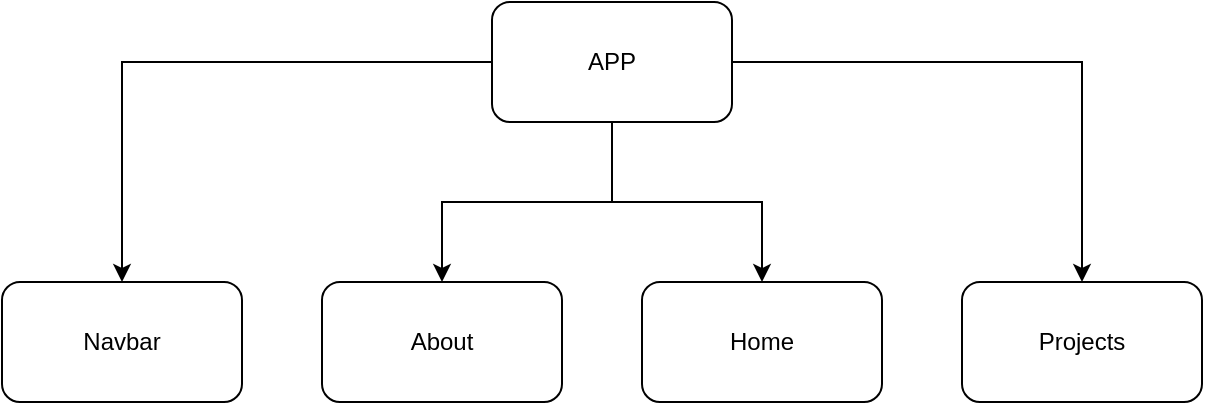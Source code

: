 <mxfile version="13.6.2" type="device"><diagram id="q3ZrClNozmXuRuNMPE-i" name="Page-1"><mxGraphModel dx="1038" dy="585" grid="1" gridSize="10" guides="1" tooltips="1" connect="1" arrows="1" fold="1" page="1" pageScale="1" pageWidth="850" pageHeight="1100" math="0" shadow="0"><root><mxCell id="0"/><mxCell id="1" parent="0"/><mxCell id="fRUXEWFF90dT_IX7Q5bf-3" value="" style="edgeStyle=orthogonalEdgeStyle;rounded=0;orthogonalLoop=1;jettySize=auto;html=1;" edge="1" parent="1" source="fRUXEWFF90dT_IX7Q5bf-1" target="fRUXEWFF90dT_IX7Q5bf-2"><mxGeometry relative="1" as="geometry"/></mxCell><mxCell id="fRUXEWFF90dT_IX7Q5bf-5" value="" style="edgeStyle=orthogonalEdgeStyle;rounded=0;orthogonalLoop=1;jettySize=auto;html=1;" edge="1" parent="1" source="fRUXEWFF90dT_IX7Q5bf-1" target="fRUXEWFF90dT_IX7Q5bf-4"><mxGeometry relative="1" as="geometry"/></mxCell><mxCell id="fRUXEWFF90dT_IX7Q5bf-7" value="" style="edgeStyle=orthogonalEdgeStyle;rounded=0;orthogonalLoop=1;jettySize=auto;html=1;" edge="1" parent="1" source="fRUXEWFF90dT_IX7Q5bf-1" target="fRUXEWFF90dT_IX7Q5bf-6"><mxGeometry relative="1" as="geometry"/></mxCell><mxCell id="fRUXEWFF90dT_IX7Q5bf-8" value="" style="edgeStyle=orthogonalEdgeStyle;rounded=0;orthogonalLoop=1;jettySize=auto;html=1;" edge="1" parent="1" source="fRUXEWFF90dT_IX7Q5bf-1" target="fRUXEWFF90dT_IX7Q5bf-9"><mxGeometry relative="1" as="geometry"/></mxCell><mxCell id="fRUXEWFF90dT_IX7Q5bf-1" value="APP" style="rounded=1;whiteSpace=wrap;html=1;" vertex="1" parent="1"><mxGeometry x="365" y="40" width="120" height="60" as="geometry"/></mxCell><mxCell id="fRUXEWFF90dT_IX7Q5bf-2" value="Navbar" style="whiteSpace=wrap;html=1;rounded=1;" vertex="1" parent="1"><mxGeometry x="120" y="180" width="120" height="60" as="geometry"/></mxCell><mxCell id="fRUXEWFF90dT_IX7Q5bf-4" value="Home" style="whiteSpace=wrap;html=1;rounded=1;" vertex="1" parent="1"><mxGeometry x="440" y="180" width="120" height="60" as="geometry"/></mxCell><mxCell id="fRUXEWFF90dT_IX7Q5bf-6" value="Projects" style="whiteSpace=wrap;html=1;rounded=1;" vertex="1" parent="1"><mxGeometry x="600" y="180" width="120" height="60" as="geometry"/></mxCell><mxCell id="fRUXEWFF90dT_IX7Q5bf-9" value="About" style="rounded=1;whiteSpace=wrap;html=1;" vertex="1" parent="1"><mxGeometry x="280" y="180" width="120" height="60" as="geometry"/></mxCell></root></mxGraphModel></diagram></mxfile>